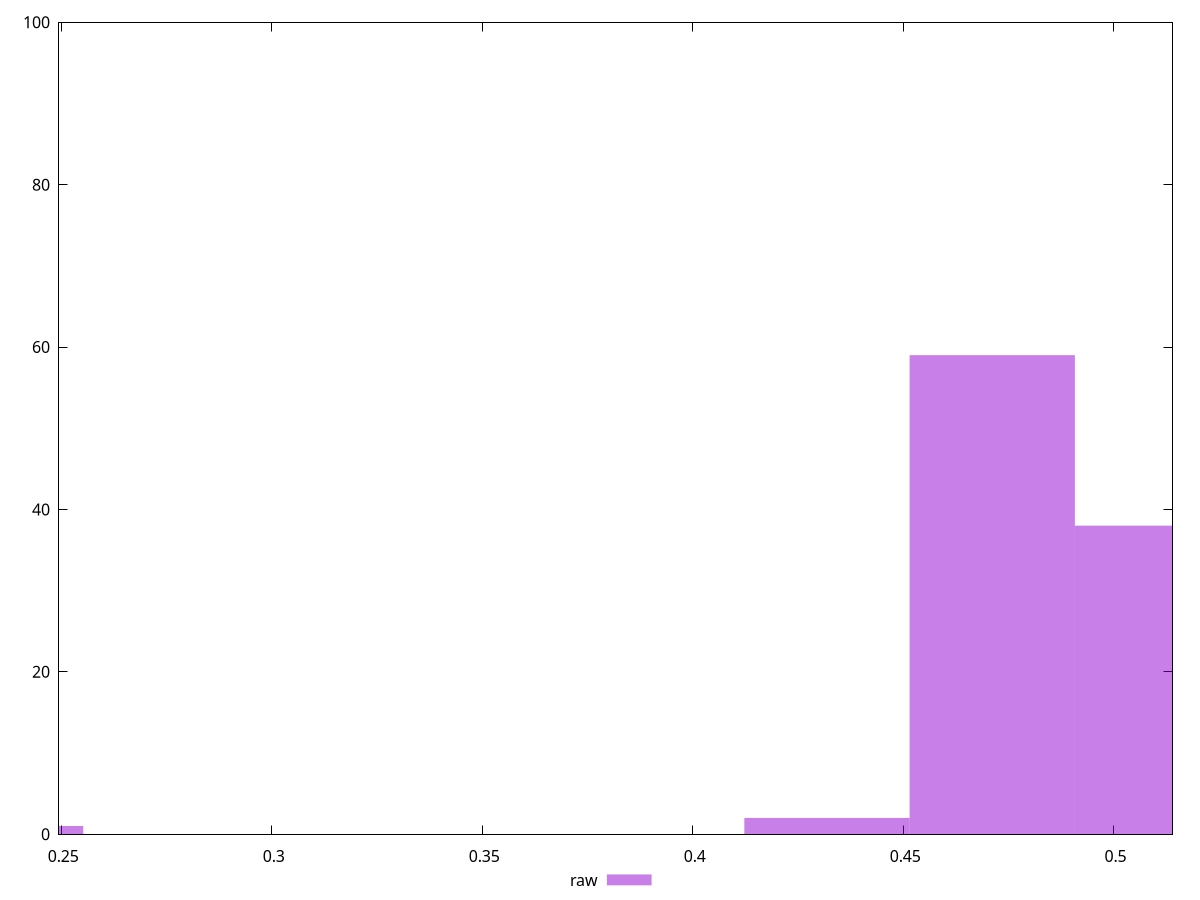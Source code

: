 reset

$raw <<EOF
0.23558326891615272 1
0.47116653783230544 59
0.5104304159849975 38
0.4319026596796133 2
EOF

set key outside below
set boxwidth 0.03926387815269212
set xrange [0.2494536790728163:0.5139907764390361]
set yrange [0:100]
set trange [0:100]
set style fill transparent solid 0.5 noborder
set terminal svg size 640, 490 enhanced background rgb 'white'
set output "report_00026_2021-02-22T21:38:55.199Z/meta/pScore/samples/pages+cached/raw/histogram.svg"

plot $raw title "raw" with boxes

reset
